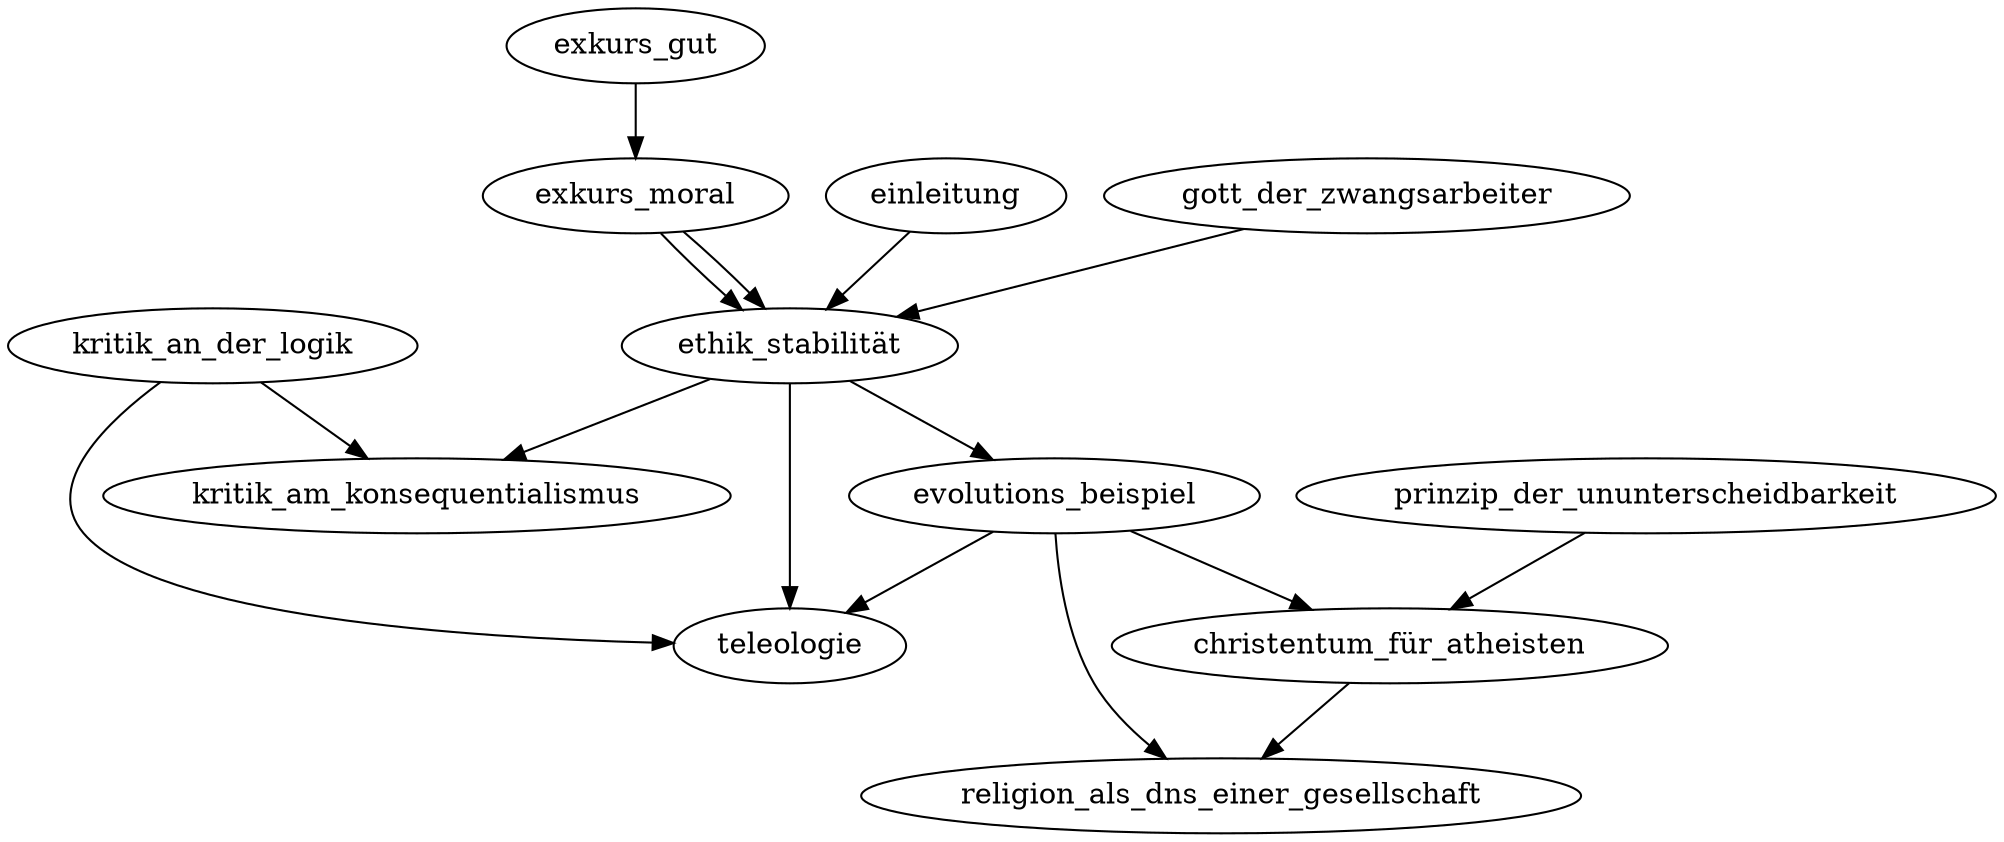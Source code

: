 digraph Dependencies {
	"christentum_für_atheisten" -> "religion_als_dns_einer_gesellschaft";
	"evolutions_beispiel" -> "christentum_für_atheisten";
	"evolutions_beispiel" -> "teleologie";
	"exkurs_gut" -> "exkurs_moral";
	"exkurs_moral" -> "ethik_stabilität";
	"einleitung";
	"ethik_stabilität" -> "kritik_am_konsequentialismus";
	"kritik_an_der_logik" -> "kritik_am_konsequentialismus";
	"kritik_an_der_logik" -> "teleologie";
	"prinzip_der_ununterscheidbarkeit" -> "christentum_für_atheisten";
	"evolutions_beispiel" -> "religion_als_dns_einer_gesellschaft";
	"ethik_stabilität" -> "teleologie";
	"ethik_stabilität" -> "evolutions_beispiel";
	"exkurs_moral" -> "ethik_stabilität";
	"einleitung" -> "ethik_stabilität";
	"gott_der_zwangsarbeiter" -> "ethik_stabilität";
}